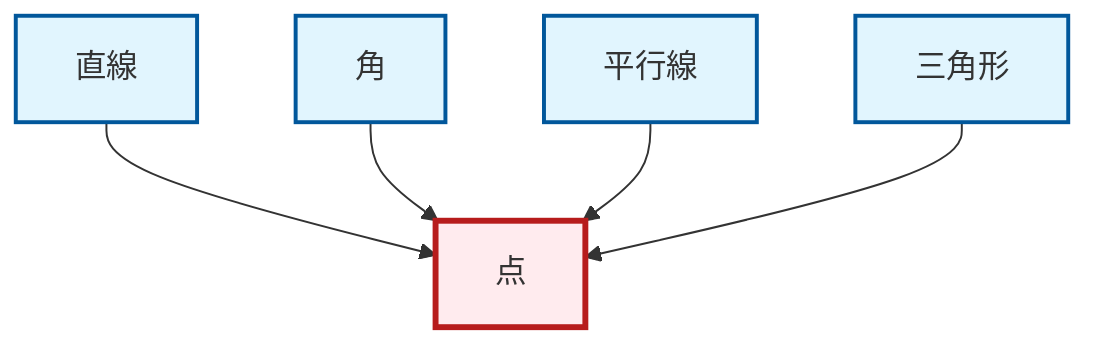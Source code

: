graph TD
    classDef definition fill:#e1f5fe,stroke:#01579b,stroke-width:2px
    classDef theorem fill:#f3e5f5,stroke:#4a148c,stroke-width:2px
    classDef axiom fill:#fff3e0,stroke:#e65100,stroke-width:2px
    classDef example fill:#e8f5e9,stroke:#1b5e20,stroke-width:2px
    classDef current fill:#ffebee,stroke:#b71c1c,stroke-width:3px
    def-point["点"]:::definition
    def-angle["角"]:::definition
    def-parallel["平行線"]:::definition
    def-triangle["三角形"]:::definition
    def-line["直線"]:::definition
    def-line --> def-point
    def-angle --> def-point
    def-parallel --> def-point
    def-triangle --> def-point
    class def-point current
